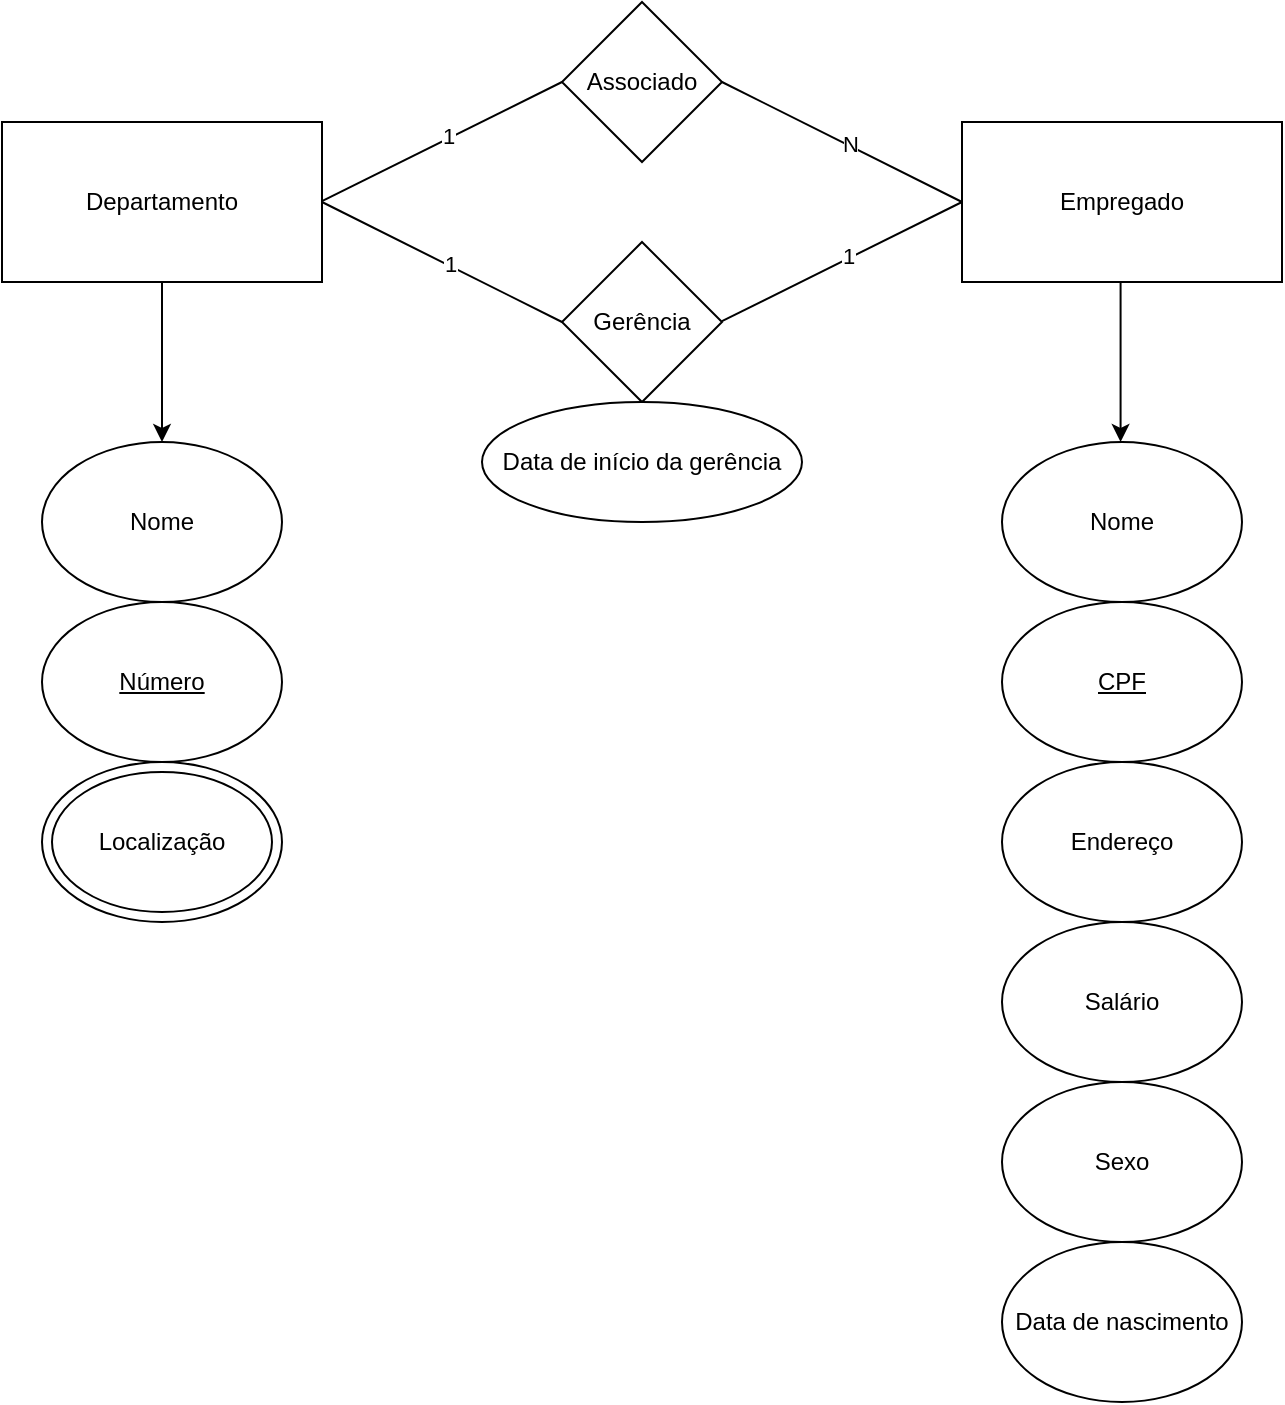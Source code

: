 <mxfile version="23.1.6" type="github">
  <diagram name="Page-1" id="AGyL_qM2bVLv95G7SMTJ">
    <mxGraphModel dx="1714" dy="858" grid="1" gridSize="10" guides="1" tooltips="1" connect="1" arrows="1" fold="1" page="1" pageScale="1" pageWidth="827" pageHeight="1169" math="0" shadow="0">
      <root>
        <mxCell id="0" />
        <mxCell id="1" parent="0" />
        <mxCell id="uLj4doPHQDHr2DnKWbxj-17" style="edgeStyle=orthogonalEdgeStyle;rounded=0;orthogonalLoop=1;jettySize=auto;html=1;exitX=0.5;exitY=1;exitDx=0;exitDy=0;" edge="1" parent="1" source="uLj4doPHQDHr2DnKWbxj-1" target="uLj4doPHQDHr2DnKWbxj-18">
          <mxGeometry relative="1" as="geometry">
            <mxPoint x="159.632" y="200" as="targetPoint" />
          </mxGeometry>
        </mxCell>
        <mxCell id="uLj4doPHQDHr2DnKWbxj-1" value="Departamento" style="rounded=0;whiteSpace=wrap;html=1;" vertex="1" parent="1">
          <mxGeometry x="80" y="80" width="160" height="80" as="geometry" />
        </mxCell>
        <mxCell id="uLj4doPHQDHr2DnKWbxj-2" value="Empregado" style="rounded=0;whiteSpace=wrap;html=1;" vertex="1" parent="1">
          <mxGeometry x="560" y="80" width="160" height="80" as="geometry" />
        </mxCell>
        <mxCell id="uLj4doPHQDHr2DnKWbxj-3" value="Associado" style="rhombus;whiteSpace=wrap;html=1;" vertex="1" parent="1">
          <mxGeometry x="360" y="20" width="80" height="80" as="geometry" />
        </mxCell>
        <mxCell id="uLj4doPHQDHr2DnKWbxj-4" value="Gerência" style="rhombus;whiteSpace=wrap;html=1;" vertex="1" parent="1">
          <mxGeometry x="360" y="140" width="80" height="80" as="geometry" />
        </mxCell>
        <mxCell id="uLj4doPHQDHr2DnKWbxj-6" value="" style="endArrow=none;html=1;rounded=0;endFill=0;entryX=0;entryY=0.5;entryDx=0;entryDy=0;" edge="1" parent="1" target="uLj4doPHQDHr2DnKWbxj-3">
          <mxGeometry relative="1" as="geometry">
            <mxPoint x="240" y="119.57" as="sourcePoint" />
            <mxPoint x="340" y="119.57" as="targetPoint" />
          </mxGeometry>
        </mxCell>
        <mxCell id="uLj4doPHQDHr2DnKWbxj-8" value="1" style="edgeLabel;html=1;align=center;verticalAlign=middle;resizable=0;points=[];" vertex="1" connectable="0" parent="uLj4doPHQDHr2DnKWbxj-6">
          <mxGeometry x="0.058" y="1" relative="1" as="geometry">
            <mxPoint as="offset" />
          </mxGeometry>
        </mxCell>
        <mxCell id="uLj4doPHQDHr2DnKWbxj-9" value="" style="endArrow=none;html=1;rounded=0;endFill=0;entryX=0;entryY=0.5;entryDx=0;entryDy=0;exitX=1;exitY=0.5;exitDx=0;exitDy=0;" edge="1" parent="1" source="uLj4doPHQDHr2DnKWbxj-3" target="uLj4doPHQDHr2DnKWbxj-2">
          <mxGeometry relative="1" as="geometry">
            <mxPoint x="440" y="39.57" as="sourcePoint" />
            <mxPoint x="560" y="-40" as="targetPoint" />
          </mxGeometry>
        </mxCell>
        <mxCell id="uLj4doPHQDHr2DnKWbxj-10" value="N" style="edgeLabel;html=1;align=center;verticalAlign=middle;resizable=0;points=[];" vertex="1" connectable="0" parent="uLj4doPHQDHr2DnKWbxj-9">
          <mxGeometry x="0.058" y="1" relative="1" as="geometry">
            <mxPoint as="offset" />
          </mxGeometry>
        </mxCell>
        <mxCell id="uLj4doPHQDHr2DnKWbxj-11" value="" style="endArrow=none;html=1;rounded=0;endFill=0;entryX=0;entryY=0.5;entryDx=0;entryDy=0;" edge="1" parent="1" target="uLj4doPHQDHr2DnKWbxj-4">
          <mxGeometry relative="1" as="geometry">
            <mxPoint x="240" y="120" as="sourcePoint" />
            <mxPoint x="360" y="100" as="targetPoint" />
          </mxGeometry>
        </mxCell>
        <mxCell id="uLj4doPHQDHr2DnKWbxj-12" value="1" style="edgeLabel;html=1;align=center;verticalAlign=middle;resizable=0;points=[];" vertex="1" connectable="0" parent="uLj4doPHQDHr2DnKWbxj-11">
          <mxGeometry x="0.058" y="1" relative="1" as="geometry">
            <mxPoint as="offset" />
          </mxGeometry>
        </mxCell>
        <mxCell id="uLj4doPHQDHr2DnKWbxj-13" value="" style="endArrow=none;html=1;rounded=0;endFill=0;entryX=0;entryY=0.5;entryDx=0;entryDy=0;" edge="1" parent="1">
          <mxGeometry relative="1" as="geometry">
            <mxPoint x="440" y="179.57" as="sourcePoint" />
            <mxPoint x="560" y="120" as="targetPoint" />
          </mxGeometry>
        </mxCell>
        <mxCell id="uLj4doPHQDHr2DnKWbxj-14" value="1" style="edgeLabel;html=1;align=center;verticalAlign=middle;resizable=0;points=[];" vertex="1" connectable="0" parent="uLj4doPHQDHr2DnKWbxj-13">
          <mxGeometry x="0.058" y="1" relative="1" as="geometry">
            <mxPoint as="offset" />
          </mxGeometry>
        </mxCell>
        <mxCell id="uLj4doPHQDHr2DnKWbxj-15" value="Data de início da gerência" style="ellipse;whiteSpace=wrap;html=1;" vertex="1" parent="1">
          <mxGeometry x="320" y="220" width="160" height="60" as="geometry" />
        </mxCell>
        <mxCell id="uLj4doPHQDHr2DnKWbxj-18" value="Nome" style="ellipse;whiteSpace=wrap;html=1;" vertex="1" parent="1">
          <mxGeometry x="100.002" y="240" width="120" height="80" as="geometry" />
        </mxCell>
        <mxCell id="uLj4doPHQDHr2DnKWbxj-19" value="&lt;u&gt;Número&lt;/u&gt;" style="ellipse;whiteSpace=wrap;html=1;" vertex="1" parent="1">
          <mxGeometry x="100.002" y="320" width="120" height="80" as="geometry" />
        </mxCell>
        <mxCell id="uLj4doPHQDHr2DnKWbxj-20" value="Localização" style="ellipse;whiteSpace=wrap;html=1;" vertex="1" parent="1">
          <mxGeometry x="100.002" y="400" width="120" height="80" as="geometry" />
        </mxCell>
        <mxCell id="uLj4doPHQDHr2DnKWbxj-21" value="" style="ellipse;whiteSpace=wrap;html=1;fillColor=none;" vertex="1" parent="1">
          <mxGeometry x="105" y="405" width="110" height="70" as="geometry" />
        </mxCell>
        <mxCell id="uLj4doPHQDHr2DnKWbxj-22" value="Nome" style="ellipse;whiteSpace=wrap;html=1;" vertex="1" parent="1">
          <mxGeometry x="580.002" y="240" width="120" height="80" as="geometry" />
        </mxCell>
        <mxCell id="uLj4doPHQDHr2DnKWbxj-23" value="&lt;u&gt;CPF&lt;/u&gt;" style="ellipse;whiteSpace=wrap;html=1;" vertex="1" parent="1">
          <mxGeometry x="580.002" y="320" width="120" height="80" as="geometry" />
        </mxCell>
        <mxCell id="uLj4doPHQDHr2DnKWbxj-24" style="edgeStyle=orthogonalEdgeStyle;rounded=0;orthogonalLoop=1;jettySize=auto;html=1;exitX=0.5;exitY=1;exitDx=0;exitDy=0;" edge="1" parent="1">
          <mxGeometry relative="1" as="geometry">
            <mxPoint x="639.29" y="240" as="targetPoint" />
            <mxPoint x="639.29" y="160" as="sourcePoint" />
          </mxGeometry>
        </mxCell>
        <mxCell id="uLj4doPHQDHr2DnKWbxj-25" value="Data de nascimento" style="ellipse;whiteSpace=wrap;html=1;" vertex="1" parent="1">
          <mxGeometry x="580.002" y="640" width="120" height="80" as="geometry" />
        </mxCell>
        <mxCell id="uLj4doPHQDHr2DnKWbxj-26" value="Sexo" style="ellipse;whiteSpace=wrap;html=1;" vertex="1" parent="1">
          <mxGeometry x="580.002" y="560" width="120" height="80" as="geometry" />
        </mxCell>
        <mxCell id="uLj4doPHQDHr2DnKWbxj-27" value="Endereço" style="ellipse;whiteSpace=wrap;html=1;" vertex="1" parent="1">
          <mxGeometry x="580.002" y="400" width="120" height="80" as="geometry" />
        </mxCell>
        <mxCell id="uLj4doPHQDHr2DnKWbxj-28" value="Salário" style="ellipse;whiteSpace=wrap;html=1;" vertex="1" parent="1">
          <mxGeometry x="580.002" y="480" width="120" height="80" as="geometry" />
        </mxCell>
      </root>
    </mxGraphModel>
  </diagram>
</mxfile>
